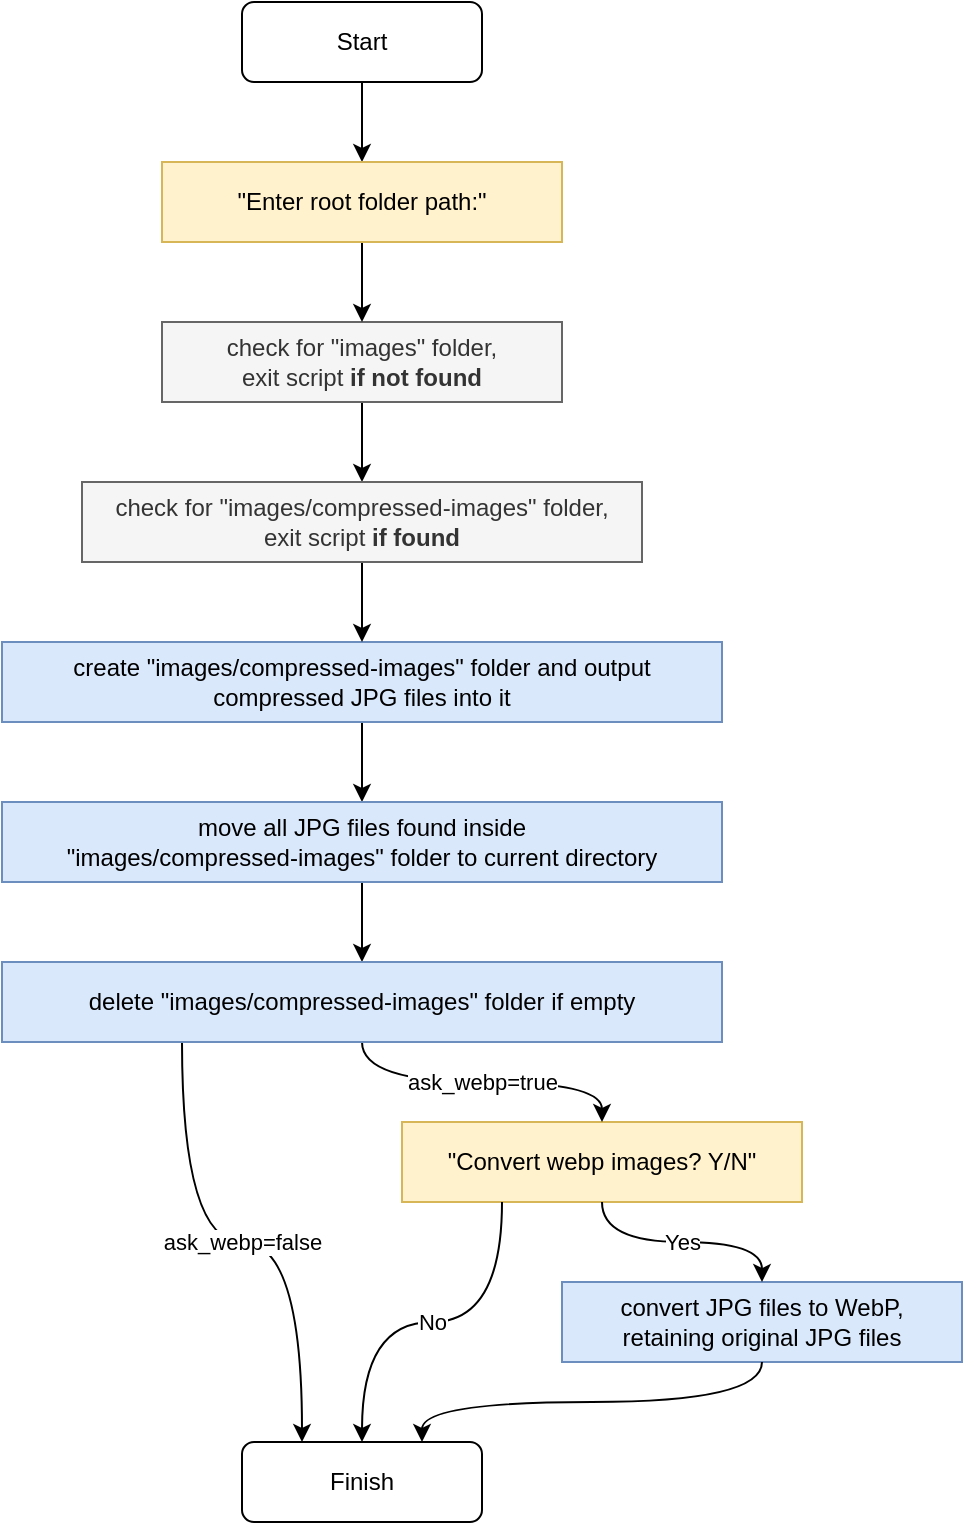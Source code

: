 <mxfile version="16.2.4" type="device"><diagram id="ohBxs9sSwVSCku8uL3am" name="Page-1"><mxGraphModel dx="1422" dy="772" grid="1" gridSize="10" guides="1" tooltips="1" connect="1" arrows="1" fold="1" page="1" pageScale="1" pageWidth="850" pageHeight="1100" math="0" shadow="0"><root><mxCell id="0"/><mxCell id="1" parent="0"/><mxCell id="iDRUuOdxihuR1UAl7Sye-10" style="edgeStyle=orthogonalEdgeStyle;rounded=0;orthogonalLoop=1;jettySize=auto;html=1;exitX=0.5;exitY=1;exitDx=0;exitDy=0;entryX=0.5;entryY=0;entryDx=0;entryDy=0;" edge="1" parent="1" source="UZbPTIKn0dAyx440rCdw-1" target="iDRUuOdxihuR1UAl7Sye-9"><mxGeometry relative="1" as="geometry"/></mxCell><mxCell id="UZbPTIKn0dAyx440rCdw-1" value="Start" style="rounded=1;whiteSpace=wrap;html=1;" parent="1" vertex="1"><mxGeometry x="160" y="40" width="120" height="40" as="geometry"/></mxCell><mxCell id="UZbPTIKn0dAyx440rCdw-12" value="Finish" style="rounded=1;whiteSpace=wrap;html=1;" parent="1" vertex="1"><mxGeometry x="160" y="760" width="120" height="40" as="geometry"/></mxCell><mxCell id="iDRUuOdxihuR1UAl7Sye-7" style="edgeStyle=orthogonalEdgeStyle;rounded=0;orthogonalLoop=1;jettySize=auto;html=1;exitX=0.5;exitY=1;exitDx=0;exitDy=0;entryX=0.5;entryY=0;entryDx=0;entryDy=0;" edge="1" parent="1" source="UZbPTIKn0dAyx440rCdw-14" target="UZbPTIKn0dAyx440rCdw-19"><mxGeometry relative="1" as="geometry"/></mxCell><mxCell id="UZbPTIKn0dAyx440rCdw-14" value="create &quot;images/compressed-images&quot; folder and output&lt;br&gt;compressed JPG files into it" style="rounded=0;whiteSpace=wrap;html=1;fillColor=#dae8fc;strokeColor=#6c8ebf;" parent="1" vertex="1"><mxGeometry x="40" y="360" width="360" height="40" as="geometry"/></mxCell><mxCell id="UZbPTIKn0dAyx440rCdw-16" value="convert JPG files to WebP,&lt;br&gt;retaining original JPG files" style="rounded=0;whiteSpace=wrap;html=1;fillColor=#dae8fc;strokeColor=#6c8ebf;" parent="1" vertex="1"><mxGeometry x="320" y="680" width="200" height="40" as="geometry"/></mxCell><mxCell id="UZbPTIKn0dAyx440rCdw-33" style="edgeStyle=orthogonalEdgeStyle;curved=1;rounded=0;orthogonalLoop=1;jettySize=auto;html=1;exitX=0.5;exitY=1;exitDx=0;exitDy=0;entryX=0.75;entryY=0;entryDx=0;entryDy=0;" parent="1" source="UZbPTIKn0dAyx440rCdw-16" target="UZbPTIKn0dAyx440rCdw-12" edge="1"><mxGeometry relative="1" as="geometry"><mxPoint x="171" y="1140" as="targetPoint"/><mxPoint x="541" y="1100" as="sourcePoint"/></mxGeometry></mxCell><mxCell id="iDRUuOdxihuR1UAl7Sye-8" style="edgeStyle=orthogonalEdgeStyle;rounded=0;orthogonalLoop=1;jettySize=auto;html=1;exitX=0.5;exitY=1;exitDx=0;exitDy=0;entryX=0.5;entryY=0;entryDx=0;entryDy=0;" edge="1" parent="1" source="UZbPTIKn0dAyx440rCdw-19" target="iDRUuOdxihuR1UAl7Sye-3"><mxGeometry relative="1" as="geometry"/></mxCell><mxCell id="UZbPTIKn0dAyx440rCdw-19" value="move all JPG files found inside&lt;br&gt;&quot;images/compressed-images&quot; folder to current directory" style="rounded=0;whiteSpace=wrap;html=1;fillColor=#dae8fc;strokeColor=#6c8ebf;" parent="1" vertex="1"><mxGeometry x="40" y="440" width="360" height="40" as="geometry"/></mxCell><mxCell id="UZbPTIKn0dAyx440rCdw-24" value="&quot;Convert webp images? Y/N&quot;" style="rounded=0;whiteSpace=wrap;html=1;fillColor=#fff2cc;strokeColor=#d6b656;" parent="1" vertex="1"><mxGeometry x="240" y="600" width="200" height="40" as="geometry"/></mxCell><mxCell id="UZbPTIKn0dAyx440rCdw-25" value="ask_webp=true" style="endArrow=classic;html=1;rounded=0;curved=1;edgeStyle=orthogonalEdgeStyle;entryX=0.5;entryY=0;entryDx=0;entryDy=0;exitX=0.5;exitY=1;exitDx=0;exitDy=0;" parent="1" source="iDRUuOdxihuR1UAl7Sye-3" target="UZbPTIKn0dAyx440rCdw-24" edge="1"><mxGeometry width="50" height="50" relative="1" as="geometry"><mxPoint x="560" y="710" as="sourcePoint"/><mxPoint x="651" y="610" as="targetPoint"/></mxGeometry></mxCell><mxCell id="UZbPTIKn0dAyx440rCdw-26" value="ask_webp=false" style="endArrow=classic;html=1;rounded=0;curved=1;edgeStyle=orthogonalEdgeStyle;entryX=0.25;entryY=0;entryDx=0;entryDy=0;exitX=0.25;exitY=1;exitDx=0;exitDy=0;" parent="1" source="iDRUuOdxihuR1UAl7Sye-3" target="UZbPTIKn0dAyx440rCdw-12" edge="1"><mxGeometry width="50" height="50" relative="1" as="geometry"><mxPoint x="10" y="740" as="sourcePoint"/><mxPoint x="-69" y="750" as="targetPoint"/></mxGeometry></mxCell><mxCell id="UZbPTIKn0dAyx440rCdw-27" value="No" style="endArrow=classic;html=1;rounded=0;curved=1;exitX=0.25;exitY=1;exitDx=0;exitDy=0;edgeStyle=orthogonalEdgeStyle;" parent="1" source="UZbPTIKn0dAyx440rCdw-24" target="UZbPTIKn0dAyx440rCdw-12" edge="1"><mxGeometry width="50" height="50" relative="1" as="geometry"><mxPoint x="251" y="700" as="sourcePoint"/><mxPoint x="171" y="870" as="targetPoint"/></mxGeometry></mxCell><mxCell id="UZbPTIKn0dAyx440rCdw-28" value="Yes" style="endArrow=classic;html=1;rounded=0;curved=1;exitX=0.5;exitY=1;exitDx=0;exitDy=0;edgeStyle=orthogonalEdgeStyle;entryX=0.5;entryY=0;entryDx=0;entryDy=0;" parent="1" source="UZbPTIKn0dAyx440rCdw-24" target="UZbPTIKn0dAyx440rCdw-16" edge="1"><mxGeometry width="50" height="50" relative="1" as="geometry"><mxPoint x="431" y="790" as="sourcePoint"/><mxPoint x="581" y="820" as="targetPoint"/></mxGeometry></mxCell><mxCell id="iDRUuOdxihuR1UAl7Sye-5" style="edgeStyle=orthogonalEdgeStyle;rounded=0;orthogonalLoop=1;jettySize=auto;html=1;exitX=0.5;exitY=1;exitDx=0;exitDy=0;entryX=0.5;entryY=0;entryDx=0;entryDy=0;" edge="1" parent="1" source="iDRUuOdxihuR1UAl7Sye-1" target="iDRUuOdxihuR1UAl7Sye-2"><mxGeometry relative="1" as="geometry"/></mxCell><mxCell id="iDRUuOdxihuR1UAl7Sye-1" value="check for &quot;images&quot; folder,&lt;br&gt;exit script &lt;b&gt;if not found&lt;/b&gt;" style="rounded=0;whiteSpace=wrap;html=1;fillColor=#f5f5f5;strokeColor=#666666;fontColor=#333333;" vertex="1" parent="1"><mxGeometry x="120" y="200" width="200" height="40" as="geometry"/></mxCell><mxCell id="iDRUuOdxihuR1UAl7Sye-6" style="edgeStyle=orthogonalEdgeStyle;rounded=0;orthogonalLoop=1;jettySize=auto;html=1;exitX=0.5;exitY=1;exitDx=0;exitDy=0;entryX=0.5;entryY=0;entryDx=0;entryDy=0;" edge="1" parent="1" source="iDRUuOdxihuR1UAl7Sye-2" target="UZbPTIKn0dAyx440rCdw-14"><mxGeometry relative="1" as="geometry"/></mxCell><mxCell id="iDRUuOdxihuR1UAl7Sye-2" value="check for &quot;images/compressed-images&quot; folder,&lt;br&gt;exit script &lt;b&gt;if found&lt;/b&gt;" style="rounded=0;whiteSpace=wrap;html=1;fillColor=#f5f5f5;strokeColor=#666666;fontColor=#333333;" vertex="1" parent="1"><mxGeometry x="80" y="280" width="280" height="40" as="geometry"/></mxCell><mxCell id="iDRUuOdxihuR1UAl7Sye-3" value="delete &quot;images/compressed-images&quot; folder if empty" style="rounded=0;whiteSpace=wrap;html=1;fillColor=#dae8fc;strokeColor=#6c8ebf;" vertex="1" parent="1"><mxGeometry x="40" y="520" width="360" height="40" as="geometry"/></mxCell><mxCell id="iDRUuOdxihuR1UAl7Sye-11" style="edgeStyle=orthogonalEdgeStyle;rounded=0;orthogonalLoop=1;jettySize=auto;html=1;exitX=0.5;exitY=1;exitDx=0;exitDy=0;entryX=0.5;entryY=0;entryDx=0;entryDy=0;" edge="1" parent="1" source="iDRUuOdxihuR1UAl7Sye-9" target="iDRUuOdxihuR1UAl7Sye-1"><mxGeometry relative="1" as="geometry"/></mxCell><mxCell id="iDRUuOdxihuR1UAl7Sye-9" value="&quot;Enter root folder path:&quot;" style="rounded=0;whiteSpace=wrap;html=1;fillColor=#fff2cc;strokeColor=#d6b656;" vertex="1" parent="1"><mxGeometry x="120" y="120" width="200" height="40" as="geometry"/></mxCell></root></mxGraphModel></diagram></mxfile>